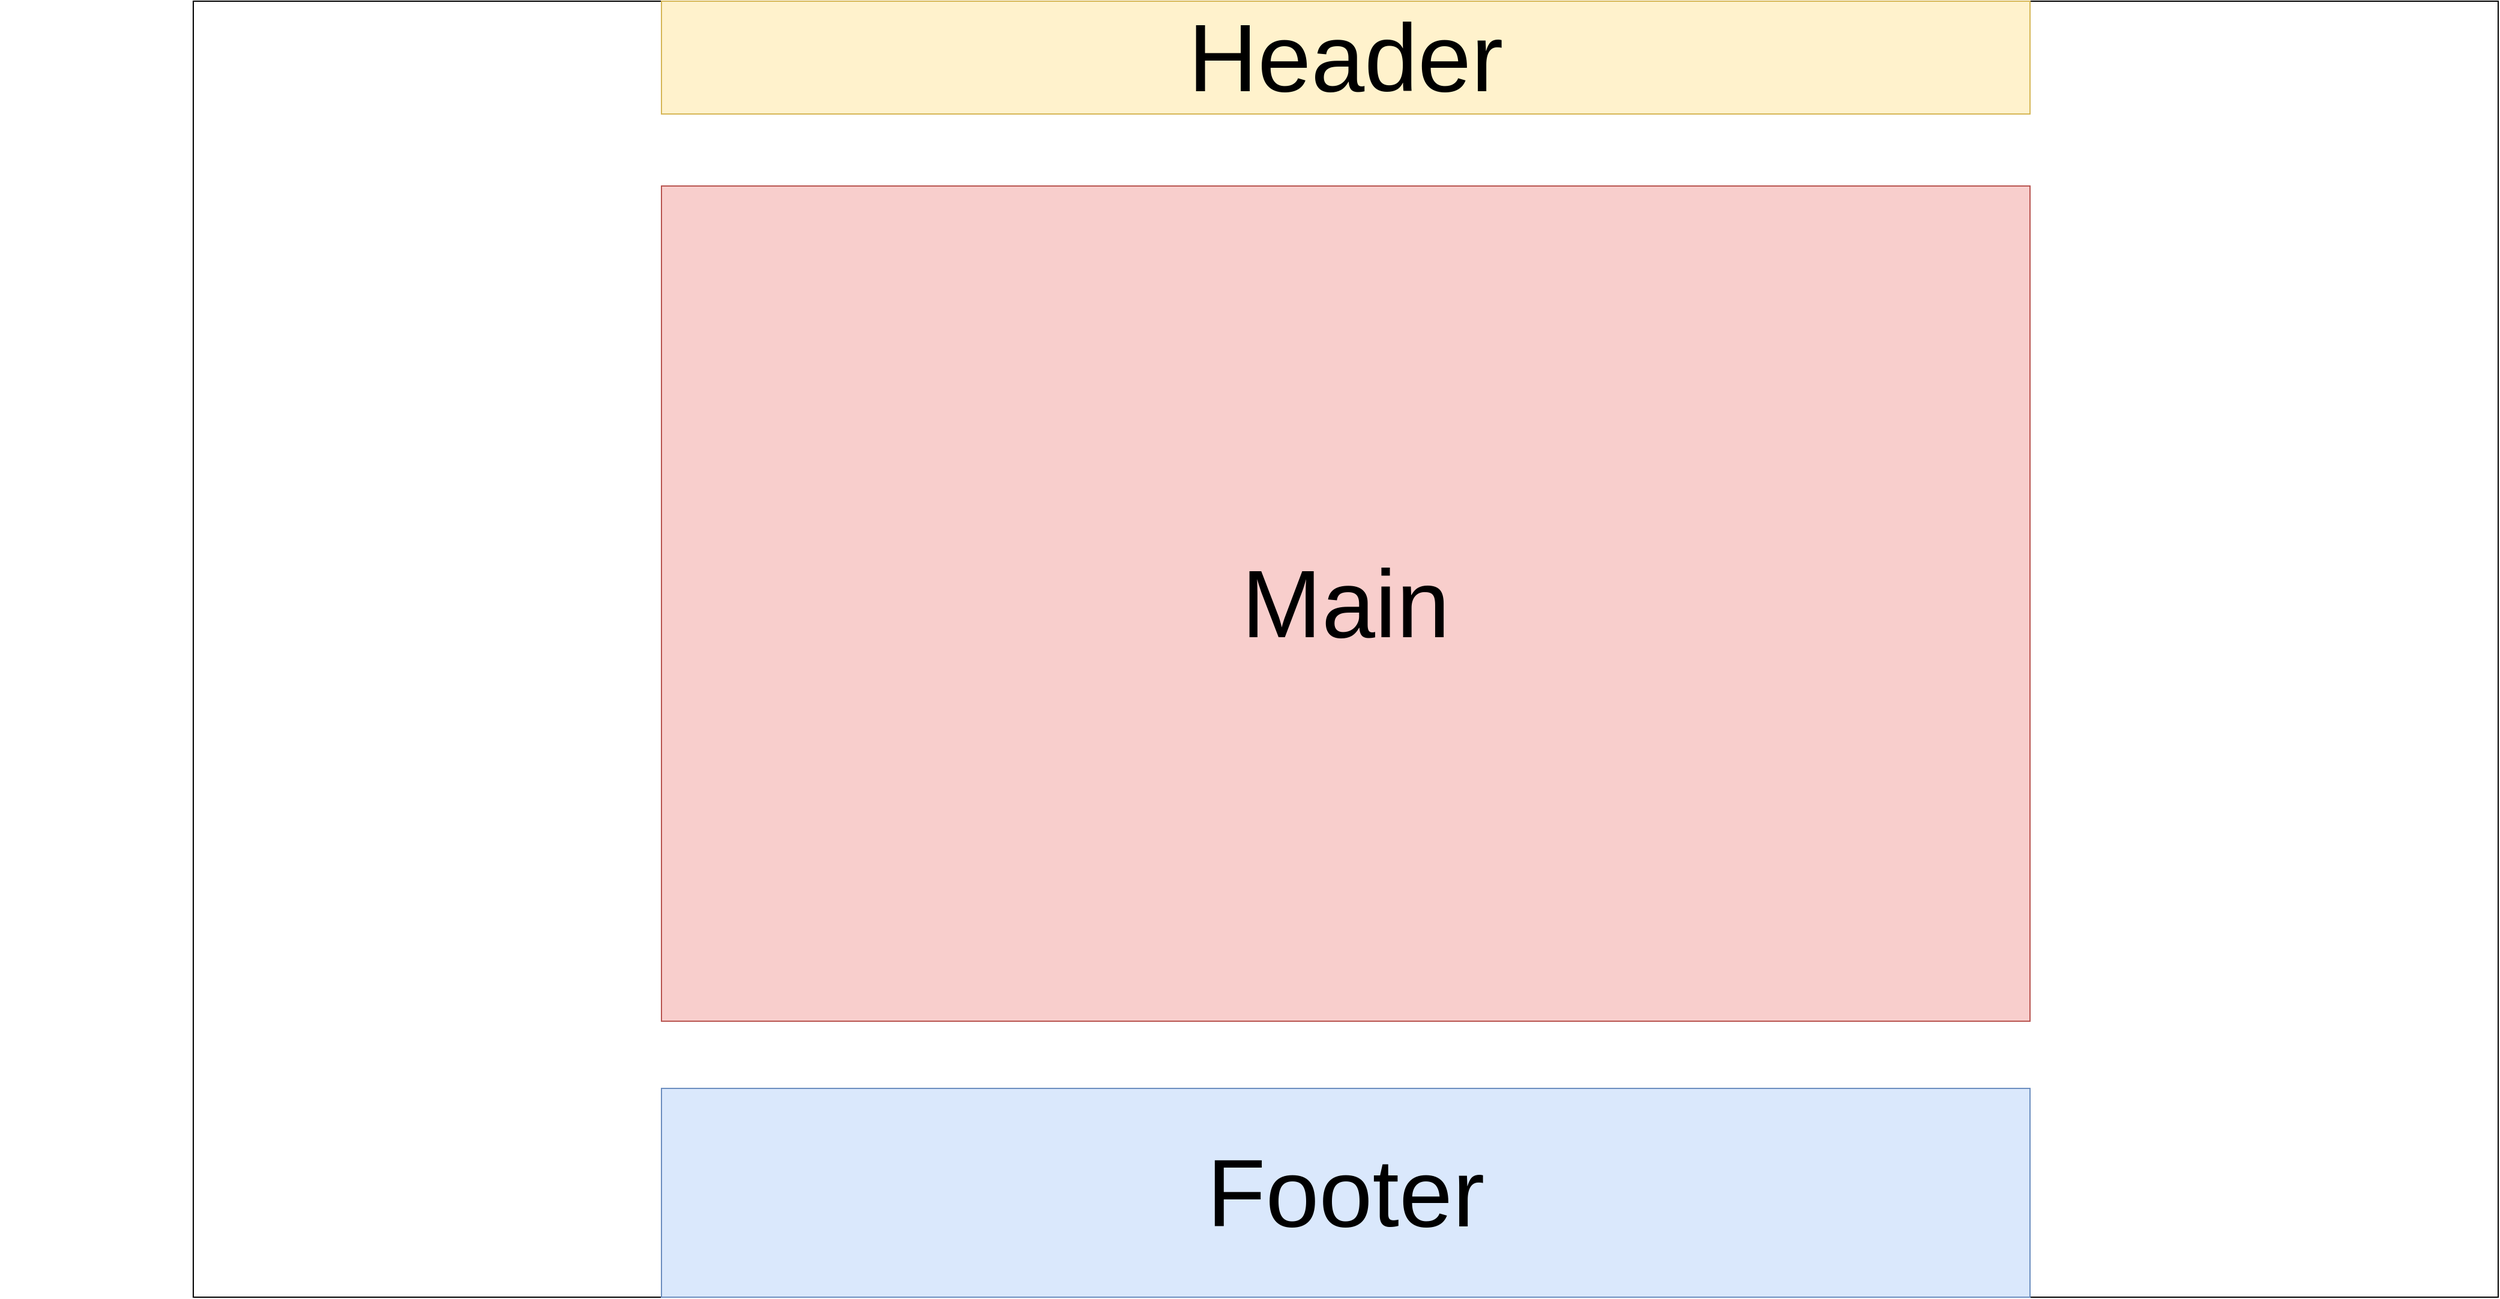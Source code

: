 <mxfile version="15.7.3" type="device"><diagram id="tlaCyt5gcnPuoU7mg5rf" name="Page-1"><mxGraphModel dx="2844" dy="2781" grid="1" gridSize="10" guides="1" tooltips="1" connect="1" arrows="1" fold="1" page="1" pageScale="1" pageWidth="827" pageHeight="1169" math="0" shadow="0"><root><mxCell id="0"/><mxCell id="1" parent="0"/><mxCell id="MePlWSJsPML3bAOlS3WA-1" value="" style="whiteSpace=wrap;html=1;aspect=fixed;" vertex="1" parent="1"><mxGeometry x="NaN" y="NaN" width="270" height="NaN" as="geometry"/></mxCell><mxCell id="MePlWSJsPML3bAOlS3WA-2" value="" style="rounded=0;whiteSpace=wrap;html=1;" vertex="1" parent="1"><mxGeometry x="160" width="1920" height="1080" as="geometry"/></mxCell><mxCell id="MePlWSJsPML3bAOlS3WA-3" value="Header" style="rounded=0;whiteSpace=wrap;html=1;fillColor=#fff2cc;strokeColor=#d6b656;fontSize=80;" vertex="1" parent="1"><mxGeometry x="550" width="1140" height="94" as="geometry"/></mxCell><mxCell id="MePlWSJsPML3bAOlS3WA-6" value="Main" style="rounded=0;whiteSpace=wrap;html=1;fillColor=#f8cecc;strokeColor=#b85450;fontSize=80;" vertex="1" parent="1"><mxGeometry x="550" y="154" width="1140" height="696" as="geometry"/></mxCell><mxCell id="MePlWSJsPML3bAOlS3WA-7" value="Footer" style="rounded=0;whiteSpace=wrap;html=1;fillColor=#dae8fc;strokeColor=#6c8ebf;fontSize=80;" vertex="1" parent="1"><mxGeometry x="550" y="906" width="1140" height="174" as="geometry"/></mxCell></root></mxGraphModel></diagram></mxfile>